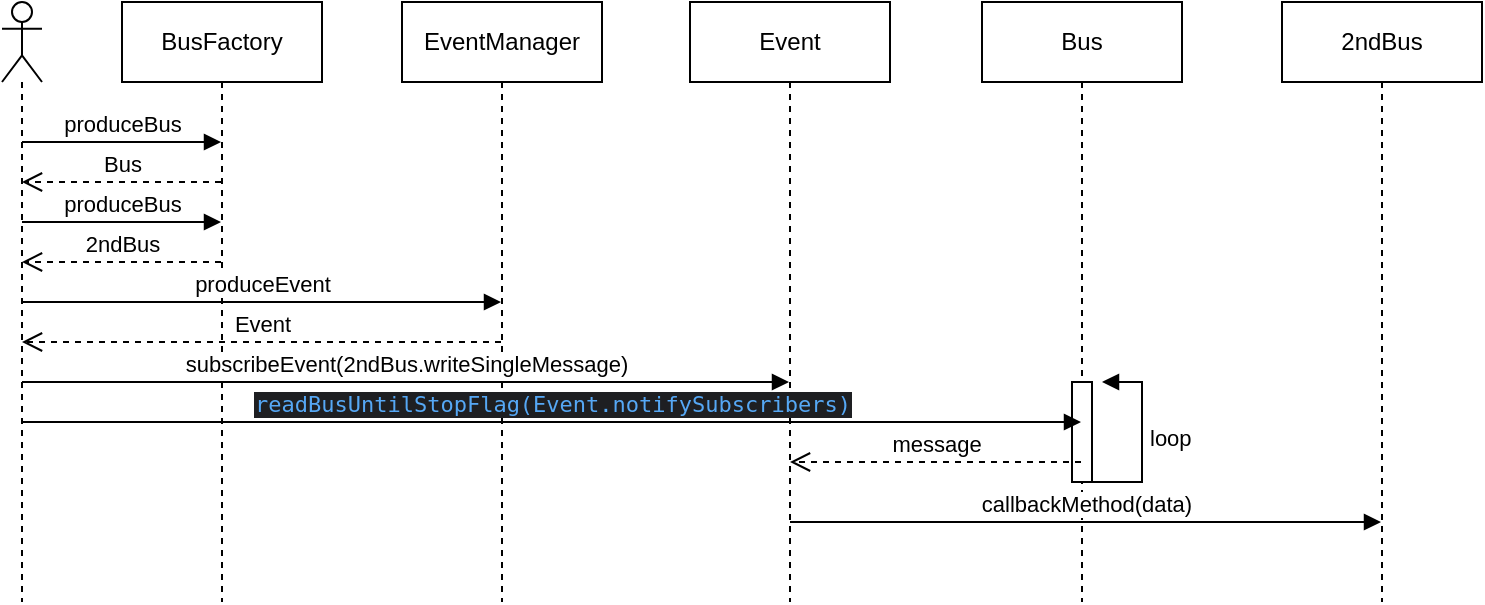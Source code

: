 <mxfile version="20.5.3" type="embed"><diagram id="23iRSUPoRavnBvh4doch" name="Page-1"><mxGraphModel dx="524" dy="639" grid="1" gridSize="10" guides="1" tooltips="1" connect="1" arrows="1" fold="1" page="1" pageScale="1" pageWidth="827" pageHeight="1169" math="0" shadow="0"><root><mxCell id="0"/><mxCell id="1" parent="0"/><mxCell id="3" value="" style="shape=umlLifeline;participant=umlActor;perimeter=lifelinePerimeter;whiteSpace=wrap;html=1;container=1;collapsible=0;recursiveResize=0;verticalAlign=top;spacingTop=36;outlineConnect=0;" vertex="1" parent="1"><mxGeometry x="70" y="30" width="20" height="300" as="geometry"/></mxCell><mxCell id="4" value="BusFactory" style="shape=umlLifeline;perimeter=lifelinePerimeter;whiteSpace=wrap;html=1;container=1;collapsible=0;recursiveResize=0;outlineConnect=0;" vertex="1" parent="1"><mxGeometry x="130" y="30" width="100" height="300" as="geometry"/></mxCell><mxCell id="5" value="produceBus" style="html=1;verticalAlign=bottom;endArrow=block;rounded=0;" edge="1" parent="1" source="3" target="4"><mxGeometry width="80" relative="1" as="geometry"><mxPoint x="90" y="100" as="sourcePoint"/><mxPoint x="170" y="100" as="targetPoint"/><Array as="points"><mxPoint x="130" y="100"/></Array></mxGeometry></mxCell><mxCell id="6" value="Bus" style="html=1;verticalAlign=bottom;endArrow=open;dashed=1;endSize=8;rounded=0;" edge="1" parent="1" source="4" target="3"><mxGeometry relative="1" as="geometry"><mxPoint x="170" y="130" as="sourcePoint"/><mxPoint x="90" y="130" as="targetPoint"/><Array as="points"><mxPoint x="140" y="120"/></Array></mxGeometry></mxCell><mxCell id="7" value="produceBus" style="html=1;verticalAlign=bottom;endArrow=block;rounded=0;" edge="1" parent="1" source="3" target="4"><mxGeometry width="80" relative="1" as="geometry"><mxPoint x="90" y="160" as="sourcePoint"/><mxPoint x="170" y="160" as="targetPoint"/><Array as="points"><mxPoint x="120" y="140"/></Array></mxGeometry></mxCell><mxCell id="9" value="2ndBus" style="html=1;verticalAlign=bottom;endArrow=open;dashed=1;endSize=8;rounded=0;" edge="1" parent="1" source="4" target="3"><mxGeometry relative="1" as="geometry"><mxPoint x="170" y="190" as="sourcePoint"/><mxPoint x="90" y="190" as="targetPoint"/><Array as="points"><mxPoint x="110" y="160"/></Array><mxPoint as="offset"/></mxGeometry></mxCell><mxCell id="10" value="EventManager" style="shape=umlLifeline;perimeter=lifelinePerimeter;whiteSpace=wrap;html=1;container=1;collapsible=0;recursiveResize=0;outlineConnect=0;" vertex="1" parent="1"><mxGeometry x="270" y="30" width="100" height="300" as="geometry"/></mxCell><mxCell id="11" value="produceEvent" style="html=1;verticalAlign=bottom;endArrow=block;rounded=0;" edge="1" parent="1" source="3" target="10"><mxGeometry width="80" relative="1" as="geometry"><mxPoint x="90" y="180" as="sourcePoint"/><mxPoint x="170" y="180" as="targetPoint"/></mxGeometry></mxCell><mxCell id="12" value="Event" style="html=1;verticalAlign=bottom;endArrow=open;dashed=1;endSize=8;rounded=0;" edge="1" parent="1" source="10" target="3"><mxGeometry relative="1" as="geometry"><mxPoint x="300" y="230" as="sourcePoint"/><mxPoint x="220" y="230" as="targetPoint"/><Array as="points"><mxPoint x="230" y="200"/></Array></mxGeometry></mxCell><mxCell id="13" value="Event" style="shape=umlLifeline;perimeter=lifelinePerimeter;whiteSpace=wrap;html=1;container=1;collapsible=0;recursiveResize=0;outlineConnect=0;" vertex="1" parent="1"><mxGeometry x="414" y="30" width="100" height="300" as="geometry"/></mxCell><mxCell id="14" value="subscribeEvent(2ndBus.writeSingleMessage)" style="html=1;verticalAlign=bottom;endArrow=block;rounded=0;" edge="1" parent="1" source="3" target="13"><mxGeometry width="80" relative="1" as="geometry"><mxPoint x="90" y="230" as="sourcePoint"/><mxPoint x="170" y="230" as="targetPoint"/><Array as="points"><mxPoint x="350" y="220"/></Array></mxGeometry></mxCell><mxCell id="19" value="Bus" style="shape=umlLifeline;perimeter=lifelinePerimeter;whiteSpace=wrap;html=1;container=1;collapsible=0;recursiveResize=0;outlineConnect=0;" vertex="1" parent="1"><mxGeometry x="560" y="30" width="100" height="300" as="geometry"/></mxCell><mxCell id="23" value="loop" style="edgeStyle=orthogonalEdgeStyle;html=1;align=left;spacingLeft=2;endArrow=block;rounded=0;" edge="1" parent="19" source="26"><mxGeometry relative="1" as="geometry"><mxPoint x="60.57" y="238.44" as="sourcePoint"/><Array as="points"><mxPoint x="80" y="240"/><mxPoint x="80" y="190"/><mxPoint x="60" y="190"/></Array><mxPoint x="60" y="190" as="targetPoint"/></mxGeometry></mxCell><mxCell id="26" value="" style="html=1;points=[];perimeter=orthogonalPerimeter;" vertex="1" parent="19"><mxGeometry x="45" y="190" width="10" height="50" as="geometry"/></mxCell><mxCell id="20" value="&lt;span style=&quot;color: rgb(86, 168, 245); font-family: &amp;quot;JetBrains Mono&amp;quot;, monospace; background-color: rgb(30, 31, 34);&quot;&gt;readBusUntilStopFlag(Event.&lt;/span&gt;&lt;span style=&quot;color: rgb(86, 168, 245); font-family: &amp;quot;JetBrains Mono&amp;quot;, monospace; background-color: rgb(30, 31, 34);&quot;&gt;notifySubscribers)&lt;/span&gt;" style="html=1;verticalAlign=bottom;endArrow=block;rounded=0;" edge="1" parent="1" source="3" target="19"><mxGeometry width="80" relative="1" as="geometry"><mxPoint x="90" y="240" as="sourcePoint"/><mxPoint x="170" y="240" as="targetPoint"/><Array as="points"><mxPoint x="350" y="240"/></Array></mxGeometry></mxCell><mxCell id="21" value="message" style="html=1;verticalAlign=bottom;endArrow=open;dashed=1;endSize=8;rounded=0;" edge="1" parent="1" source="19" target="13"><mxGeometry relative="1" as="geometry"><mxPoint x="280" y="360" as="sourcePoint"/><mxPoint x="200" y="360" as="targetPoint"/><Array as="points"><mxPoint x="550" y="260"/></Array></mxGeometry></mxCell><mxCell id="25" value="2ndBus" style="shape=umlLifeline;perimeter=lifelinePerimeter;whiteSpace=wrap;html=1;container=1;collapsible=0;recursiveResize=0;outlineConnect=0;" vertex="1" parent="1"><mxGeometry x="710" y="30" width="100" height="300" as="geometry"/></mxCell><mxCell id="27" value="callbackMethod(data)" style="html=1;verticalAlign=bottom;endArrow=block;rounded=0;" edge="1" parent="1" source="13" target="25"><mxGeometry width="80" relative="1" as="geometry"><mxPoint x="490" y="300" as="sourcePoint"/><mxPoint x="570" y="300" as="targetPoint"/><Array as="points"><mxPoint x="680" y="290"/></Array></mxGeometry></mxCell></root></mxGraphModel></diagram></mxfile>